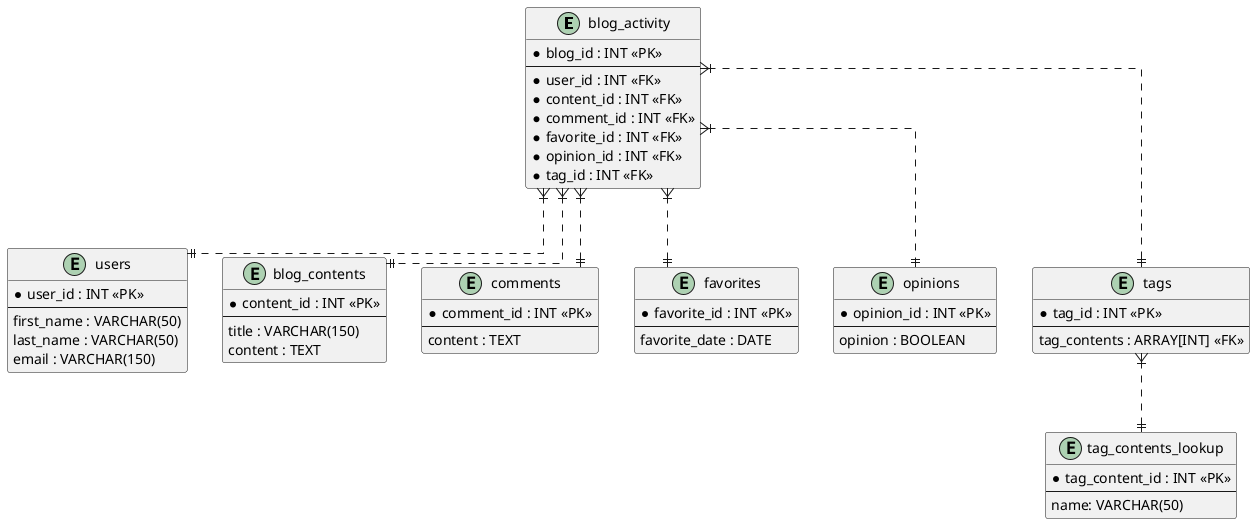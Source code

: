 @startuml

skinparam linetype ortho

entity "blog_activity" as blog_activity {
  *blog_id : INT <<PK>>
  --
  *user_id : INT <<FK>>
  *content_id : INT <<FK>>
  *comment_id : INT <<FK>>
  *favorite_id : INT <<FK>>
  *opinion_id : INT <<FK>>
  *tag_id : INT <<FK>>
}

entity "users" as users {
  *user_id : INT <<PK>>
  --
  first_name : VARCHAR(50)
  last_name : VARCHAR(50)
  email : VARCHAR(150)
}

entity "blog_contents" as blog_contents {
  *content_id : INT <<PK>>
  --
  title : VARCHAR(150)
  content : TEXT
}

entity "comments" as comments {
  *comment_id : INT <<PK>>
  --
  content : TEXT
}

entity "favorites" as favorites {
  *favorite_id : INT <<PK>>
  --
  favorite_date : DATE
}

entity "opinions" as opinions {
  *opinion_id : INT <<PK>>
  --
  opinion : BOOLEAN
}

entity "tag_contents_lookup" as tag_contents_lookup {
  *tag_content_id : INT <<PK>>
  --
  name: VARCHAR(50)
}

entity "tags" as tags {
  *tag_id : INT <<PK>>
  --
  tag_contents : ARRAY[INT] <<FK>>
}

blog_activity }|..|| users
blog_activity }|..|| blog_contents
blog_activity }|..|| comments
blog_activity }|..|| favorites
blog_activity }|..|| opinions
blog_activity }|..|| tags
tags }|..|| tag_contents_lookup

@enduml
